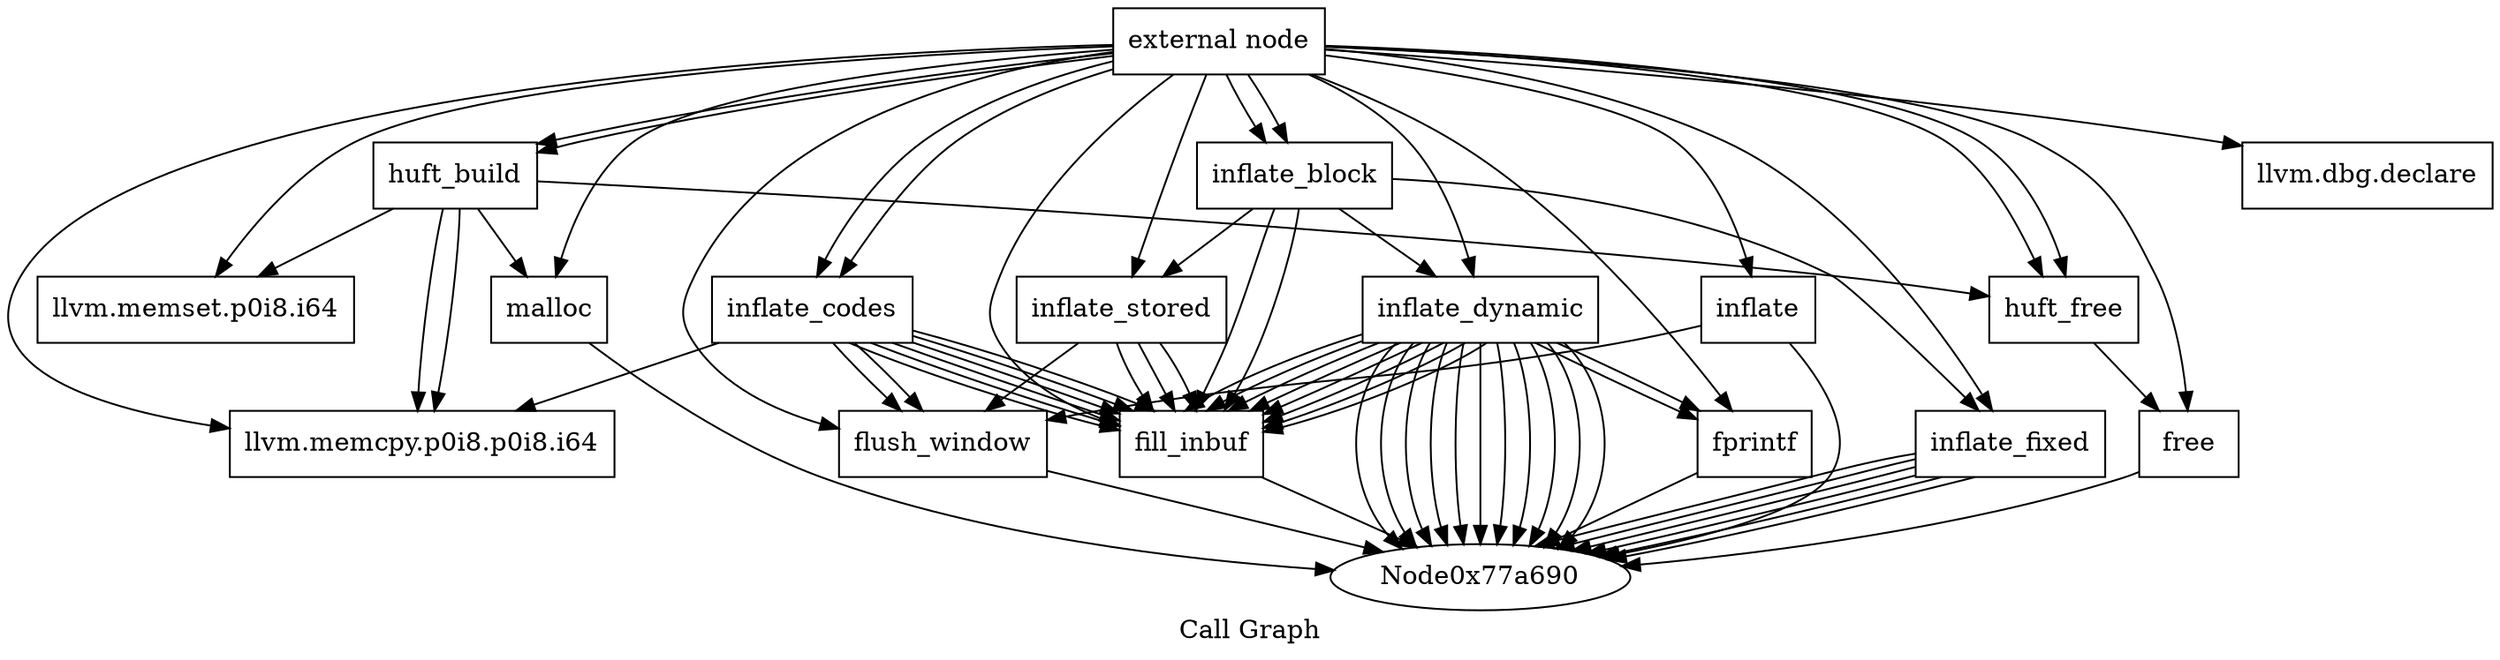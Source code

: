 digraph "Call Graph" {
	label="Call Graph";

	Node0x77a660 [shape=record,label="{external node}"];
	Node0x77a660 -> Node0x77a6c0;
	Node0x77a660 -> Node0x77a6c0;
	Node0x77a660 -> Node0x7c8600;
	Node0x77a660 -> Node0x77a6f0;
	Node0x77a660 -> Node0x7c8840;
	Node0x77a660 -> Node0x7c8900;
	Node0x77a660 -> Node0x7c8900;
	Node0x77a660 -> Node0x7c86c0;
	Node0x77a660 -> Node0x7c8480;
	Node0x77a660 -> Node0x746ec0;
	Node0x77a660 -> Node0x746ec0;
	Node0x77a660 -> Node0x744c70;
	Node0x77a660 -> Node0x744e00;
	Node0x77a660 -> Node0x77a720;
	Node0x77a660 -> Node0x79fcf0;
	Node0x77a660 -> Node0x79fd20;
	Node0x77a660 -> Node0x7465e0;
	Node0x77a660 -> Node0x7c8780;
	Node0x77a660 -> Node0x7c8780;
	Node0x77a660 -> Node0x743030;
	Node0x743030 [shape=record,label="{inflate}"];
	Node0x743030 -> Node0x77a690;
	Node0x743030 -> Node0x744e00;
	Node0x7c8780 [shape=record,label="{inflate_block}"];
	Node0x7c8780 -> Node0x744c70;
	Node0x7c8780 -> Node0x744c70;
	Node0x7c8780 -> Node0x79fd20;
	Node0x7c8780 -> Node0x77a720;
	Node0x7c8780 -> Node0x79fcf0;
	Node0x77a6c0 [shape=record,label="{huft_build}"];
	Node0x77a6c0 -> Node0x77a6f0;
	Node0x77a6c0 -> Node0x7c8840;
	Node0x77a6c0 -> Node0x7c8900;
	Node0x77a6c0 -> Node0x7c86c0;
	Node0x77a6c0 -> Node0x7c86c0;
	Node0x7c8600 [shape=record,label="{llvm.dbg.declare}"];
	Node0x77a6f0 [shape=record,label="{llvm.memset.p0i8.i64}"];
	Node0x7c8840 [shape=record,label="{malloc}"];
	Node0x7c8840 -> Node0x77a690;
	Node0x7c8900 [shape=record,label="{huft_free}"];
	Node0x7c8900 -> Node0x7c8480;
	Node0x7c86c0 [shape=record,label="{llvm.memcpy.p0i8.p0i8.i64}"];
	Node0x7c8480 [shape=record,label="{free}"];
	Node0x7c8480 -> Node0x77a690;
	Node0x746ec0 [shape=record,label="{inflate_codes}"];
	Node0x746ec0 -> Node0x744c70;
	Node0x746ec0 -> Node0x744c70;
	Node0x746ec0 -> Node0x744e00;
	Node0x746ec0 -> Node0x744c70;
	Node0x746ec0 -> Node0x744c70;
	Node0x746ec0 -> Node0x744c70;
	Node0x746ec0 -> Node0x744c70;
	Node0x746ec0 -> Node0x7c86c0;
	Node0x746ec0 -> Node0x744e00;
	Node0x744c70 [shape=record,label="{fill_inbuf}"];
	Node0x744c70 -> Node0x77a690;
	Node0x744e00 [shape=record,label="{flush_window}"];
	Node0x744e00 -> Node0x77a690;
	Node0x77a720 [shape=record,label="{inflate_stored}"];
	Node0x77a720 -> Node0x744c70;
	Node0x77a720 -> Node0x744c70;
	Node0x77a720 -> Node0x744c70;
	Node0x77a720 -> Node0x744e00;
	Node0x79fcf0 [shape=record,label="{inflate_fixed}"];
	Node0x79fcf0 -> Node0x77a690;
	Node0x79fcf0 -> Node0x77a690;
	Node0x79fcf0 -> Node0x77a690;
	Node0x79fcf0 -> Node0x77a690;
	Node0x79fcf0 -> Node0x77a690;
	Node0x79fcf0 -> Node0x77a690;
	Node0x79fd20 [shape=record,label="{inflate_dynamic}"];
	Node0x79fd20 -> Node0x744c70;
	Node0x79fd20 -> Node0x744c70;
	Node0x79fd20 -> Node0x744c70;
	Node0x79fd20 -> Node0x744c70;
	Node0x79fd20 -> Node0x77a690;
	Node0x79fd20 -> Node0x77a690;
	Node0x79fd20 -> Node0x744c70;
	Node0x79fd20 -> Node0x744c70;
	Node0x79fd20 -> Node0x744c70;
	Node0x79fd20 -> Node0x744c70;
	Node0x79fd20 -> Node0x77a690;
	Node0x79fd20 -> Node0x77a690;
	Node0x79fd20 -> Node0x7465e0;
	Node0x79fd20 -> Node0x77a690;
	Node0x79fd20 -> Node0x77a690;
	Node0x79fd20 -> Node0x7465e0;
	Node0x79fd20 -> Node0x77a690;
	Node0x79fd20 -> Node0x77a690;
	Node0x79fd20 -> Node0x77a690;
	Node0x79fd20 -> Node0x77a690;
	Node0x79fd20 -> Node0x77a690;
	Node0x7465e0 [shape=record,label="{fprintf}"];
	Node0x7465e0 -> Node0x77a690;
}
